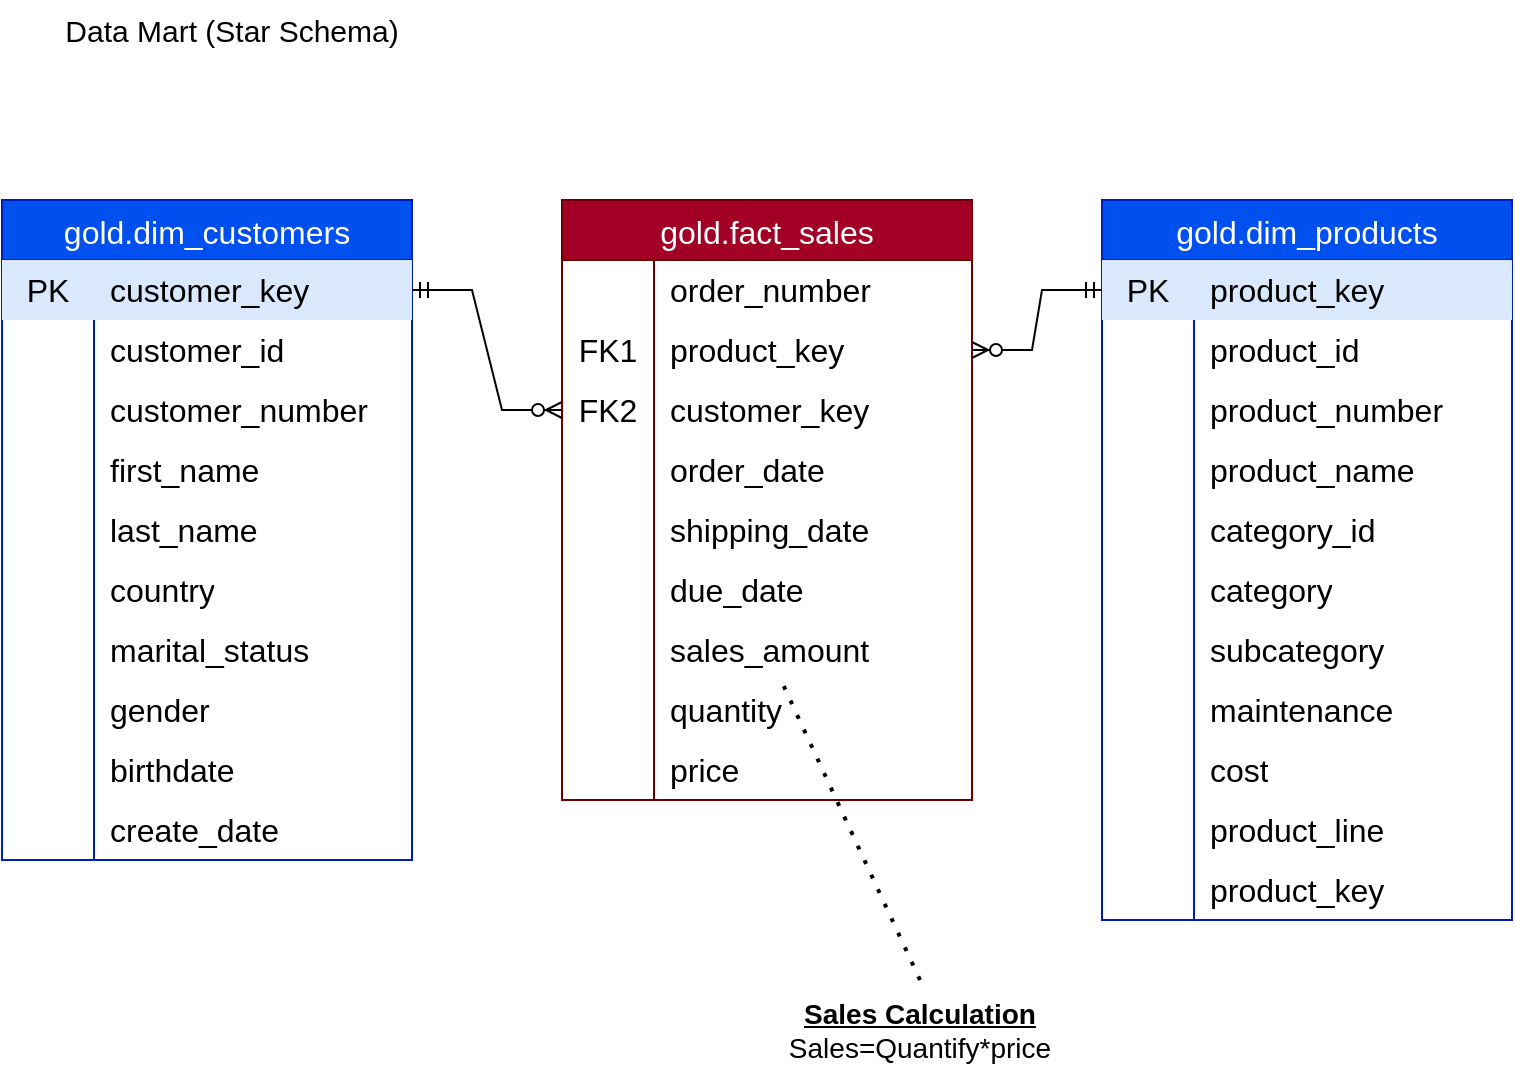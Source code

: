 <mxfile version="28.0.6">
  <diagram name="Page-1" id="1fnuEjwR7R_xr54tIFxe">
    <mxGraphModel dx="786" dy="516" grid="1" gridSize="10" guides="1" tooltips="1" connect="1" arrows="1" fold="1" page="1" pageScale="1" pageWidth="827" pageHeight="1169" math="0" shadow="0">
      <root>
        <mxCell id="0" />
        <mxCell id="1" parent="0" />
        <mxCell id="09HEhYPJj-zwvb5FUmPb-1" value="Data Mart (Star Schema)" style="text;html=1;align=center;verticalAlign=middle;whiteSpace=wrap;rounded=0;fontSize=15;" vertex="1" parent="1">
          <mxGeometry x="30" y="20" width="230" height="30" as="geometry" />
        </mxCell>
        <mxCell id="09HEhYPJj-zwvb5FUmPb-10" value="gold.dim_customers" style="shape=table;startSize=30;container=1;collapsible=0;childLayout=tableLayout;fixedRows=1;rowLines=0;fontStyle=0;strokeColor=#001DBC;fontSize=16;fillColor=#0050ef;fontColor=#ffffff;" vertex="1" parent="1">
          <mxGeometry x="30" y="120" width="205" height="330" as="geometry" />
        </mxCell>
        <mxCell id="09HEhYPJj-zwvb5FUmPb-11" value="" style="shape=tableRow;horizontal=0;startSize=0;swimlaneHead=0;swimlaneBody=0;top=0;left=0;bottom=0;right=0;collapsible=0;dropTarget=0;fillColor=none;points=[[0,0.5],[1,0.5]];portConstraint=eastwest;strokeColor=inherit;fontSize=16;" vertex="1" parent="09HEhYPJj-zwvb5FUmPb-10">
          <mxGeometry y="30" width="205" height="30" as="geometry" />
        </mxCell>
        <mxCell id="09HEhYPJj-zwvb5FUmPb-12" value="PK" style="shape=partialRectangle;html=1;whiteSpace=wrap;connectable=0;fillColor=#dae8fc;top=0;left=0;bottom=0;right=0;overflow=hidden;pointerEvents=1;strokeColor=#6c8ebf;fontSize=16;" vertex="1" parent="09HEhYPJj-zwvb5FUmPb-11">
          <mxGeometry width="46" height="30" as="geometry">
            <mxRectangle width="46" height="30" as="alternateBounds" />
          </mxGeometry>
        </mxCell>
        <mxCell id="09HEhYPJj-zwvb5FUmPb-13" value="customer_key" style="shape=partialRectangle;html=1;whiteSpace=wrap;connectable=0;fillColor=#dae8fc;top=0;left=0;bottom=0;right=0;align=left;spacingLeft=6;overflow=hidden;strokeColor=#6c8ebf;fontSize=16;" vertex="1" parent="09HEhYPJj-zwvb5FUmPb-11">
          <mxGeometry x="46" width="159" height="30" as="geometry">
            <mxRectangle width="159" height="30" as="alternateBounds" />
          </mxGeometry>
        </mxCell>
        <mxCell id="09HEhYPJj-zwvb5FUmPb-14" value="" style="shape=tableRow;horizontal=0;startSize=0;swimlaneHead=0;swimlaneBody=0;top=0;left=0;bottom=0;right=0;collapsible=0;dropTarget=0;fillColor=none;points=[[0,0.5],[1,0.5]];portConstraint=eastwest;strokeColor=inherit;fontSize=16;" vertex="1" parent="09HEhYPJj-zwvb5FUmPb-10">
          <mxGeometry y="60" width="205" height="30" as="geometry" />
        </mxCell>
        <mxCell id="09HEhYPJj-zwvb5FUmPb-15" value="" style="shape=partialRectangle;html=1;whiteSpace=wrap;connectable=0;fillColor=none;top=0;left=0;bottom=0;right=0;overflow=hidden;strokeColor=inherit;fontSize=16;" vertex="1" parent="09HEhYPJj-zwvb5FUmPb-14">
          <mxGeometry width="46" height="30" as="geometry">
            <mxRectangle width="46" height="30" as="alternateBounds" />
          </mxGeometry>
        </mxCell>
        <mxCell id="09HEhYPJj-zwvb5FUmPb-16" value="customer_id" style="shape=partialRectangle;html=1;whiteSpace=wrap;connectable=0;fillColor=none;top=0;left=0;bottom=0;right=0;align=left;spacingLeft=6;overflow=hidden;strokeColor=inherit;fontSize=16;" vertex="1" parent="09HEhYPJj-zwvb5FUmPb-14">
          <mxGeometry x="46" width="159" height="30" as="geometry">
            <mxRectangle width="159" height="30" as="alternateBounds" />
          </mxGeometry>
        </mxCell>
        <mxCell id="09HEhYPJj-zwvb5FUmPb-17" value="" style="shape=tableRow;horizontal=0;startSize=0;swimlaneHead=0;swimlaneBody=0;top=0;left=0;bottom=0;right=0;collapsible=0;dropTarget=0;fillColor=none;points=[[0,0.5],[1,0.5]];portConstraint=eastwest;strokeColor=inherit;fontSize=16;" vertex="1" parent="09HEhYPJj-zwvb5FUmPb-10">
          <mxGeometry y="90" width="205" height="30" as="geometry" />
        </mxCell>
        <mxCell id="09HEhYPJj-zwvb5FUmPb-18" value="" style="shape=partialRectangle;html=1;whiteSpace=wrap;connectable=0;fillColor=none;top=0;left=0;bottom=0;right=0;overflow=hidden;strokeColor=inherit;fontSize=16;" vertex="1" parent="09HEhYPJj-zwvb5FUmPb-17">
          <mxGeometry width="46" height="30" as="geometry">
            <mxRectangle width="46" height="30" as="alternateBounds" />
          </mxGeometry>
        </mxCell>
        <mxCell id="09HEhYPJj-zwvb5FUmPb-19" value="customer_number" style="shape=partialRectangle;html=1;whiteSpace=wrap;connectable=0;fillColor=none;top=0;left=0;bottom=0;right=0;align=left;spacingLeft=6;overflow=hidden;strokeColor=inherit;fontSize=16;" vertex="1" parent="09HEhYPJj-zwvb5FUmPb-17">
          <mxGeometry x="46" width="159" height="30" as="geometry">
            <mxRectangle width="159" height="30" as="alternateBounds" />
          </mxGeometry>
        </mxCell>
        <mxCell id="09HEhYPJj-zwvb5FUmPb-35" style="shape=tableRow;horizontal=0;startSize=0;swimlaneHead=0;swimlaneBody=0;top=0;left=0;bottom=0;right=0;collapsible=0;dropTarget=0;fillColor=none;points=[[0,0.5],[1,0.5]];portConstraint=eastwest;strokeColor=inherit;fontSize=16;" vertex="1" parent="09HEhYPJj-zwvb5FUmPb-10">
          <mxGeometry y="120" width="205" height="30" as="geometry" />
        </mxCell>
        <mxCell id="09HEhYPJj-zwvb5FUmPb-36" style="shape=partialRectangle;html=1;whiteSpace=wrap;connectable=0;fillColor=none;top=0;left=0;bottom=0;right=0;overflow=hidden;strokeColor=inherit;fontSize=16;" vertex="1" parent="09HEhYPJj-zwvb5FUmPb-35">
          <mxGeometry width="46" height="30" as="geometry">
            <mxRectangle width="46" height="30" as="alternateBounds" />
          </mxGeometry>
        </mxCell>
        <mxCell id="09HEhYPJj-zwvb5FUmPb-37" value="first_name" style="shape=partialRectangle;html=1;whiteSpace=wrap;connectable=0;fillColor=none;top=0;left=0;bottom=0;right=0;align=left;spacingLeft=6;overflow=hidden;strokeColor=inherit;fontSize=16;" vertex="1" parent="09HEhYPJj-zwvb5FUmPb-35">
          <mxGeometry x="46" width="159" height="30" as="geometry">
            <mxRectangle width="159" height="30" as="alternateBounds" />
          </mxGeometry>
        </mxCell>
        <mxCell id="09HEhYPJj-zwvb5FUmPb-32" style="shape=tableRow;horizontal=0;startSize=0;swimlaneHead=0;swimlaneBody=0;top=0;left=0;bottom=0;right=0;collapsible=0;dropTarget=0;fillColor=none;points=[[0,0.5],[1,0.5]];portConstraint=eastwest;strokeColor=inherit;fontSize=16;" vertex="1" parent="09HEhYPJj-zwvb5FUmPb-10">
          <mxGeometry y="150" width="205" height="30" as="geometry" />
        </mxCell>
        <mxCell id="09HEhYPJj-zwvb5FUmPb-33" style="shape=partialRectangle;html=1;whiteSpace=wrap;connectable=0;fillColor=none;top=0;left=0;bottom=0;right=0;overflow=hidden;strokeColor=inherit;fontSize=16;" vertex="1" parent="09HEhYPJj-zwvb5FUmPb-32">
          <mxGeometry width="46" height="30" as="geometry">
            <mxRectangle width="46" height="30" as="alternateBounds" />
          </mxGeometry>
        </mxCell>
        <mxCell id="09HEhYPJj-zwvb5FUmPb-34" value="last_name" style="shape=partialRectangle;html=1;whiteSpace=wrap;connectable=0;fillColor=none;top=0;left=0;bottom=0;right=0;align=left;spacingLeft=6;overflow=hidden;strokeColor=inherit;fontSize=16;" vertex="1" parent="09HEhYPJj-zwvb5FUmPb-32">
          <mxGeometry x="46" width="159" height="30" as="geometry">
            <mxRectangle width="159" height="30" as="alternateBounds" />
          </mxGeometry>
        </mxCell>
        <mxCell id="09HEhYPJj-zwvb5FUmPb-29" style="shape=tableRow;horizontal=0;startSize=0;swimlaneHead=0;swimlaneBody=0;top=0;left=0;bottom=0;right=0;collapsible=0;dropTarget=0;fillColor=none;points=[[0,0.5],[1,0.5]];portConstraint=eastwest;strokeColor=inherit;fontSize=16;" vertex="1" parent="09HEhYPJj-zwvb5FUmPb-10">
          <mxGeometry y="180" width="205" height="30" as="geometry" />
        </mxCell>
        <mxCell id="09HEhYPJj-zwvb5FUmPb-30" style="shape=partialRectangle;html=1;whiteSpace=wrap;connectable=0;fillColor=none;top=0;left=0;bottom=0;right=0;overflow=hidden;strokeColor=inherit;fontSize=16;" vertex="1" parent="09HEhYPJj-zwvb5FUmPb-29">
          <mxGeometry width="46" height="30" as="geometry">
            <mxRectangle width="46" height="30" as="alternateBounds" />
          </mxGeometry>
        </mxCell>
        <mxCell id="09HEhYPJj-zwvb5FUmPb-31" value="country" style="shape=partialRectangle;html=1;whiteSpace=wrap;connectable=0;fillColor=none;top=0;left=0;bottom=0;right=0;align=left;spacingLeft=6;overflow=hidden;strokeColor=inherit;fontSize=16;" vertex="1" parent="09HEhYPJj-zwvb5FUmPb-29">
          <mxGeometry x="46" width="159" height="30" as="geometry">
            <mxRectangle width="159" height="30" as="alternateBounds" />
          </mxGeometry>
        </mxCell>
        <mxCell id="09HEhYPJj-zwvb5FUmPb-26" style="shape=tableRow;horizontal=0;startSize=0;swimlaneHead=0;swimlaneBody=0;top=0;left=0;bottom=0;right=0;collapsible=0;dropTarget=0;fillColor=none;points=[[0,0.5],[1,0.5]];portConstraint=eastwest;strokeColor=inherit;fontSize=16;" vertex="1" parent="09HEhYPJj-zwvb5FUmPb-10">
          <mxGeometry y="210" width="205" height="30" as="geometry" />
        </mxCell>
        <mxCell id="09HEhYPJj-zwvb5FUmPb-27" style="shape=partialRectangle;html=1;whiteSpace=wrap;connectable=0;fillColor=none;top=0;left=0;bottom=0;right=0;overflow=hidden;strokeColor=inherit;fontSize=16;" vertex="1" parent="09HEhYPJj-zwvb5FUmPb-26">
          <mxGeometry width="46" height="30" as="geometry">
            <mxRectangle width="46" height="30" as="alternateBounds" />
          </mxGeometry>
        </mxCell>
        <mxCell id="09HEhYPJj-zwvb5FUmPb-28" value="marital_status" style="shape=partialRectangle;html=1;whiteSpace=wrap;connectable=0;fillColor=none;top=0;left=0;bottom=0;right=0;align=left;spacingLeft=6;overflow=hidden;strokeColor=inherit;fontSize=16;" vertex="1" parent="09HEhYPJj-zwvb5FUmPb-26">
          <mxGeometry x="46" width="159" height="30" as="geometry">
            <mxRectangle width="159" height="30" as="alternateBounds" />
          </mxGeometry>
        </mxCell>
        <mxCell id="09HEhYPJj-zwvb5FUmPb-23" style="shape=tableRow;horizontal=0;startSize=0;swimlaneHead=0;swimlaneBody=0;top=0;left=0;bottom=0;right=0;collapsible=0;dropTarget=0;fillColor=none;points=[[0,0.5],[1,0.5]];portConstraint=eastwest;strokeColor=inherit;fontSize=16;" vertex="1" parent="09HEhYPJj-zwvb5FUmPb-10">
          <mxGeometry y="240" width="205" height="30" as="geometry" />
        </mxCell>
        <mxCell id="09HEhYPJj-zwvb5FUmPb-24" style="shape=partialRectangle;html=1;whiteSpace=wrap;connectable=0;fillColor=none;top=0;left=0;bottom=0;right=0;overflow=hidden;strokeColor=inherit;fontSize=16;" vertex="1" parent="09HEhYPJj-zwvb5FUmPb-23">
          <mxGeometry width="46" height="30" as="geometry">
            <mxRectangle width="46" height="30" as="alternateBounds" />
          </mxGeometry>
        </mxCell>
        <mxCell id="09HEhYPJj-zwvb5FUmPb-25" value="gender" style="shape=partialRectangle;html=1;whiteSpace=wrap;connectable=0;fillColor=none;top=0;left=0;bottom=0;right=0;align=left;spacingLeft=6;overflow=hidden;strokeColor=inherit;fontSize=16;" vertex="1" parent="09HEhYPJj-zwvb5FUmPb-23">
          <mxGeometry x="46" width="159" height="30" as="geometry">
            <mxRectangle width="159" height="30" as="alternateBounds" />
          </mxGeometry>
        </mxCell>
        <mxCell id="09HEhYPJj-zwvb5FUmPb-20" style="shape=tableRow;horizontal=0;startSize=0;swimlaneHead=0;swimlaneBody=0;top=0;left=0;bottom=0;right=0;collapsible=0;dropTarget=0;fillColor=none;points=[[0,0.5],[1,0.5]];portConstraint=eastwest;strokeColor=inherit;fontSize=16;" vertex="1" parent="09HEhYPJj-zwvb5FUmPb-10">
          <mxGeometry y="270" width="205" height="30" as="geometry" />
        </mxCell>
        <mxCell id="09HEhYPJj-zwvb5FUmPb-21" style="shape=partialRectangle;html=1;whiteSpace=wrap;connectable=0;fillColor=none;top=0;left=0;bottom=0;right=0;overflow=hidden;strokeColor=inherit;fontSize=16;" vertex="1" parent="09HEhYPJj-zwvb5FUmPb-20">
          <mxGeometry width="46" height="30" as="geometry">
            <mxRectangle width="46" height="30" as="alternateBounds" />
          </mxGeometry>
        </mxCell>
        <mxCell id="09HEhYPJj-zwvb5FUmPb-22" value="birthdate" style="shape=partialRectangle;html=1;whiteSpace=wrap;connectable=0;fillColor=none;top=0;left=0;bottom=0;right=0;align=left;spacingLeft=6;overflow=hidden;strokeColor=inherit;fontSize=16;" vertex="1" parent="09HEhYPJj-zwvb5FUmPb-20">
          <mxGeometry x="46" width="159" height="30" as="geometry">
            <mxRectangle width="159" height="30" as="alternateBounds" />
          </mxGeometry>
        </mxCell>
        <mxCell id="09HEhYPJj-zwvb5FUmPb-38" style="shape=tableRow;horizontal=0;startSize=0;swimlaneHead=0;swimlaneBody=0;top=0;left=0;bottom=0;right=0;collapsible=0;dropTarget=0;fillColor=none;points=[[0,0.5],[1,0.5]];portConstraint=eastwest;strokeColor=inherit;fontSize=16;" vertex="1" parent="09HEhYPJj-zwvb5FUmPb-10">
          <mxGeometry y="300" width="205" height="30" as="geometry" />
        </mxCell>
        <mxCell id="09HEhYPJj-zwvb5FUmPb-39" style="shape=partialRectangle;html=1;whiteSpace=wrap;connectable=0;fillColor=none;top=0;left=0;bottom=0;right=0;overflow=hidden;strokeColor=inherit;fontSize=16;" vertex="1" parent="09HEhYPJj-zwvb5FUmPb-38">
          <mxGeometry width="46" height="30" as="geometry">
            <mxRectangle width="46" height="30" as="alternateBounds" />
          </mxGeometry>
        </mxCell>
        <mxCell id="09HEhYPJj-zwvb5FUmPb-40" value="create_date" style="shape=partialRectangle;html=1;whiteSpace=wrap;connectable=0;fillColor=none;top=0;left=0;bottom=0;right=0;align=left;spacingLeft=6;overflow=hidden;strokeColor=inherit;fontSize=16;" vertex="1" parent="09HEhYPJj-zwvb5FUmPb-38">
          <mxGeometry x="46" width="159" height="30" as="geometry">
            <mxRectangle width="159" height="30" as="alternateBounds" />
          </mxGeometry>
        </mxCell>
        <mxCell id="09HEhYPJj-zwvb5FUmPb-41" value="gold.dim_products" style="shape=table;startSize=30;container=1;collapsible=0;childLayout=tableLayout;fixedRows=1;rowLines=0;fontStyle=0;strokeColor=#001DBC;fontSize=16;fillColor=#0050ef;fontColor=#ffffff;" vertex="1" parent="1">
          <mxGeometry x="580" y="120" width="205" height="360" as="geometry" />
        </mxCell>
        <mxCell id="09HEhYPJj-zwvb5FUmPb-42" value="" style="shape=tableRow;horizontal=0;startSize=0;swimlaneHead=0;swimlaneBody=0;top=0;left=0;bottom=0;right=0;collapsible=0;dropTarget=0;fillColor=none;points=[[0,0.5],[1,0.5]];portConstraint=eastwest;strokeColor=inherit;fontSize=16;" vertex="1" parent="09HEhYPJj-zwvb5FUmPb-41">
          <mxGeometry y="30" width="205" height="30" as="geometry" />
        </mxCell>
        <mxCell id="09HEhYPJj-zwvb5FUmPb-43" value="PK" style="shape=partialRectangle;html=1;whiteSpace=wrap;connectable=0;fillColor=#dae8fc;top=0;left=0;bottom=0;right=0;overflow=hidden;pointerEvents=1;strokeColor=#6c8ebf;fontSize=16;" vertex="1" parent="09HEhYPJj-zwvb5FUmPb-42">
          <mxGeometry width="46" height="30" as="geometry">
            <mxRectangle width="46" height="30" as="alternateBounds" />
          </mxGeometry>
        </mxCell>
        <mxCell id="09HEhYPJj-zwvb5FUmPb-44" value="product_key" style="shape=partialRectangle;html=1;whiteSpace=wrap;connectable=0;fillColor=#dae8fc;top=0;left=0;bottom=0;right=0;align=left;spacingLeft=6;overflow=hidden;strokeColor=#6c8ebf;fontSize=16;" vertex="1" parent="09HEhYPJj-zwvb5FUmPb-42">
          <mxGeometry x="46" width="159" height="30" as="geometry">
            <mxRectangle width="159" height="30" as="alternateBounds" />
          </mxGeometry>
        </mxCell>
        <mxCell id="09HEhYPJj-zwvb5FUmPb-45" value="" style="shape=tableRow;horizontal=0;startSize=0;swimlaneHead=0;swimlaneBody=0;top=0;left=0;bottom=0;right=0;collapsible=0;dropTarget=0;fillColor=none;points=[[0,0.5],[1,0.5]];portConstraint=eastwest;strokeColor=inherit;fontSize=16;" vertex="1" parent="09HEhYPJj-zwvb5FUmPb-41">
          <mxGeometry y="60" width="205" height="30" as="geometry" />
        </mxCell>
        <mxCell id="09HEhYPJj-zwvb5FUmPb-46" value="" style="shape=partialRectangle;html=1;whiteSpace=wrap;connectable=0;fillColor=none;top=0;left=0;bottom=0;right=0;overflow=hidden;strokeColor=inherit;fontSize=16;" vertex="1" parent="09HEhYPJj-zwvb5FUmPb-45">
          <mxGeometry width="46" height="30" as="geometry">
            <mxRectangle width="46" height="30" as="alternateBounds" />
          </mxGeometry>
        </mxCell>
        <mxCell id="09HEhYPJj-zwvb5FUmPb-47" value="product_id" style="shape=partialRectangle;html=1;whiteSpace=wrap;connectable=0;fillColor=none;top=0;left=0;bottom=0;right=0;align=left;spacingLeft=6;overflow=hidden;strokeColor=inherit;fontSize=16;" vertex="1" parent="09HEhYPJj-zwvb5FUmPb-45">
          <mxGeometry x="46" width="159" height="30" as="geometry">
            <mxRectangle width="159" height="30" as="alternateBounds" />
          </mxGeometry>
        </mxCell>
        <mxCell id="09HEhYPJj-zwvb5FUmPb-48" value="" style="shape=tableRow;horizontal=0;startSize=0;swimlaneHead=0;swimlaneBody=0;top=0;left=0;bottom=0;right=0;collapsible=0;dropTarget=0;fillColor=none;points=[[0,0.5],[1,0.5]];portConstraint=eastwest;strokeColor=inherit;fontSize=16;" vertex="1" parent="09HEhYPJj-zwvb5FUmPb-41">
          <mxGeometry y="90" width="205" height="30" as="geometry" />
        </mxCell>
        <mxCell id="09HEhYPJj-zwvb5FUmPb-49" value="" style="shape=partialRectangle;html=1;whiteSpace=wrap;connectable=0;fillColor=none;top=0;left=0;bottom=0;right=0;overflow=hidden;strokeColor=inherit;fontSize=16;" vertex="1" parent="09HEhYPJj-zwvb5FUmPb-48">
          <mxGeometry width="46" height="30" as="geometry">
            <mxRectangle width="46" height="30" as="alternateBounds" />
          </mxGeometry>
        </mxCell>
        <mxCell id="09HEhYPJj-zwvb5FUmPb-50" value="product_number" style="shape=partialRectangle;html=1;whiteSpace=wrap;connectable=0;fillColor=none;top=0;left=0;bottom=0;right=0;align=left;spacingLeft=6;overflow=hidden;strokeColor=inherit;fontSize=16;" vertex="1" parent="09HEhYPJj-zwvb5FUmPb-48">
          <mxGeometry x="46" width="159" height="30" as="geometry">
            <mxRectangle width="159" height="30" as="alternateBounds" />
          </mxGeometry>
        </mxCell>
        <mxCell id="09HEhYPJj-zwvb5FUmPb-51" style="shape=tableRow;horizontal=0;startSize=0;swimlaneHead=0;swimlaneBody=0;top=0;left=0;bottom=0;right=0;collapsible=0;dropTarget=0;fillColor=none;points=[[0,0.5],[1,0.5]];portConstraint=eastwest;strokeColor=inherit;fontSize=16;" vertex="1" parent="09HEhYPJj-zwvb5FUmPb-41">
          <mxGeometry y="120" width="205" height="30" as="geometry" />
        </mxCell>
        <mxCell id="09HEhYPJj-zwvb5FUmPb-52" style="shape=partialRectangle;html=1;whiteSpace=wrap;connectable=0;fillColor=none;top=0;left=0;bottom=0;right=0;overflow=hidden;strokeColor=inherit;fontSize=16;" vertex="1" parent="09HEhYPJj-zwvb5FUmPb-51">
          <mxGeometry width="46" height="30" as="geometry">
            <mxRectangle width="46" height="30" as="alternateBounds" />
          </mxGeometry>
        </mxCell>
        <mxCell id="09HEhYPJj-zwvb5FUmPb-53" value="product_name" style="shape=partialRectangle;html=1;whiteSpace=wrap;connectable=0;fillColor=none;top=0;left=0;bottom=0;right=0;align=left;spacingLeft=6;overflow=hidden;strokeColor=inherit;fontSize=16;" vertex="1" parent="09HEhYPJj-zwvb5FUmPb-51">
          <mxGeometry x="46" width="159" height="30" as="geometry">
            <mxRectangle width="159" height="30" as="alternateBounds" />
          </mxGeometry>
        </mxCell>
        <mxCell id="09HEhYPJj-zwvb5FUmPb-54" style="shape=tableRow;horizontal=0;startSize=0;swimlaneHead=0;swimlaneBody=0;top=0;left=0;bottom=0;right=0;collapsible=0;dropTarget=0;fillColor=none;points=[[0,0.5],[1,0.5]];portConstraint=eastwest;strokeColor=inherit;fontSize=16;" vertex="1" parent="09HEhYPJj-zwvb5FUmPb-41">
          <mxGeometry y="150" width="205" height="30" as="geometry" />
        </mxCell>
        <mxCell id="09HEhYPJj-zwvb5FUmPb-55" style="shape=partialRectangle;html=1;whiteSpace=wrap;connectable=0;fillColor=none;top=0;left=0;bottom=0;right=0;overflow=hidden;strokeColor=inherit;fontSize=16;" vertex="1" parent="09HEhYPJj-zwvb5FUmPb-54">
          <mxGeometry width="46" height="30" as="geometry">
            <mxRectangle width="46" height="30" as="alternateBounds" />
          </mxGeometry>
        </mxCell>
        <mxCell id="09HEhYPJj-zwvb5FUmPb-56" value="category_id" style="shape=partialRectangle;html=1;whiteSpace=wrap;connectable=0;fillColor=none;top=0;left=0;bottom=0;right=0;align=left;spacingLeft=6;overflow=hidden;strokeColor=inherit;fontSize=16;" vertex="1" parent="09HEhYPJj-zwvb5FUmPb-54">
          <mxGeometry x="46" width="159" height="30" as="geometry">
            <mxRectangle width="159" height="30" as="alternateBounds" />
          </mxGeometry>
        </mxCell>
        <mxCell id="09HEhYPJj-zwvb5FUmPb-57" style="shape=tableRow;horizontal=0;startSize=0;swimlaneHead=0;swimlaneBody=0;top=0;left=0;bottom=0;right=0;collapsible=0;dropTarget=0;fillColor=none;points=[[0,0.5],[1,0.5]];portConstraint=eastwest;strokeColor=inherit;fontSize=16;" vertex="1" parent="09HEhYPJj-zwvb5FUmPb-41">
          <mxGeometry y="180" width="205" height="30" as="geometry" />
        </mxCell>
        <mxCell id="09HEhYPJj-zwvb5FUmPb-58" style="shape=partialRectangle;html=1;whiteSpace=wrap;connectable=0;fillColor=none;top=0;left=0;bottom=0;right=0;overflow=hidden;strokeColor=inherit;fontSize=16;" vertex="1" parent="09HEhYPJj-zwvb5FUmPb-57">
          <mxGeometry width="46" height="30" as="geometry">
            <mxRectangle width="46" height="30" as="alternateBounds" />
          </mxGeometry>
        </mxCell>
        <mxCell id="09HEhYPJj-zwvb5FUmPb-59" value="category" style="shape=partialRectangle;html=1;whiteSpace=wrap;connectable=0;fillColor=none;top=0;left=0;bottom=0;right=0;align=left;spacingLeft=6;overflow=hidden;strokeColor=inherit;fontSize=16;" vertex="1" parent="09HEhYPJj-zwvb5FUmPb-57">
          <mxGeometry x="46" width="159" height="30" as="geometry">
            <mxRectangle width="159" height="30" as="alternateBounds" />
          </mxGeometry>
        </mxCell>
        <mxCell id="09HEhYPJj-zwvb5FUmPb-60" style="shape=tableRow;horizontal=0;startSize=0;swimlaneHead=0;swimlaneBody=0;top=0;left=0;bottom=0;right=0;collapsible=0;dropTarget=0;fillColor=none;points=[[0,0.5],[1,0.5]];portConstraint=eastwest;strokeColor=inherit;fontSize=16;" vertex="1" parent="09HEhYPJj-zwvb5FUmPb-41">
          <mxGeometry y="210" width="205" height="30" as="geometry" />
        </mxCell>
        <mxCell id="09HEhYPJj-zwvb5FUmPb-61" style="shape=partialRectangle;html=1;whiteSpace=wrap;connectable=0;fillColor=none;top=0;left=0;bottom=0;right=0;overflow=hidden;strokeColor=inherit;fontSize=16;" vertex="1" parent="09HEhYPJj-zwvb5FUmPb-60">
          <mxGeometry width="46" height="30" as="geometry">
            <mxRectangle width="46" height="30" as="alternateBounds" />
          </mxGeometry>
        </mxCell>
        <mxCell id="09HEhYPJj-zwvb5FUmPb-62" value="subcategory" style="shape=partialRectangle;html=1;whiteSpace=wrap;connectable=0;fillColor=none;top=0;left=0;bottom=0;right=0;align=left;spacingLeft=6;overflow=hidden;strokeColor=inherit;fontSize=16;" vertex="1" parent="09HEhYPJj-zwvb5FUmPb-60">
          <mxGeometry x="46" width="159" height="30" as="geometry">
            <mxRectangle width="159" height="30" as="alternateBounds" />
          </mxGeometry>
        </mxCell>
        <mxCell id="09HEhYPJj-zwvb5FUmPb-63" style="shape=tableRow;horizontal=0;startSize=0;swimlaneHead=0;swimlaneBody=0;top=0;left=0;bottom=0;right=0;collapsible=0;dropTarget=0;fillColor=none;points=[[0,0.5],[1,0.5]];portConstraint=eastwest;strokeColor=inherit;fontSize=16;" vertex="1" parent="09HEhYPJj-zwvb5FUmPb-41">
          <mxGeometry y="240" width="205" height="30" as="geometry" />
        </mxCell>
        <mxCell id="09HEhYPJj-zwvb5FUmPb-64" style="shape=partialRectangle;html=1;whiteSpace=wrap;connectable=0;fillColor=none;top=0;left=0;bottom=0;right=0;overflow=hidden;strokeColor=inherit;fontSize=16;" vertex="1" parent="09HEhYPJj-zwvb5FUmPb-63">
          <mxGeometry width="46" height="30" as="geometry">
            <mxRectangle width="46" height="30" as="alternateBounds" />
          </mxGeometry>
        </mxCell>
        <mxCell id="09HEhYPJj-zwvb5FUmPb-65" value="maintenance" style="shape=partialRectangle;html=1;whiteSpace=wrap;connectable=0;fillColor=none;top=0;left=0;bottom=0;right=0;align=left;spacingLeft=6;overflow=hidden;strokeColor=inherit;fontSize=16;" vertex="1" parent="09HEhYPJj-zwvb5FUmPb-63">
          <mxGeometry x="46" width="159" height="30" as="geometry">
            <mxRectangle width="159" height="30" as="alternateBounds" />
          </mxGeometry>
        </mxCell>
        <mxCell id="09HEhYPJj-zwvb5FUmPb-66" style="shape=tableRow;horizontal=0;startSize=0;swimlaneHead=0;swimlaneBody=0;top=0;left=0;bottom=0;right=0;collapsible=0;dropTarget=0;fillColor=none;points=[[0,0.5],[1,0.5]];portConstraint=eastwest;strokeColor=inherit;fontSize=16;" vertex="1" parent="09HEhYPJj-zwvb5FUmPb-41">
          <mxGeometry y="270" width="205" height="30" as="geometry" />
        </mxCell>
        <mxCell id="09HEhYPJj-zwvb5FUmPb-67" style="shape=partialRectangle;html=1;whiteSpace=wrap;connectable=0;fillColor=none;top=0;left=0;bottom=0;right=0;overflow=hidden;strokeColor=inherit;fontSize=16;" vertex="1" parent="09HEhYPJj-zwvb5FUmPb-66">
          <mxGeometry width="46" height="30" as="geometry">
            <mxRectangle width="46" height="30" as="alternateBounds" />
          </mxGeometry>
        </mxCell>
        <mxCell id="09HEhYPJj-zwvb5FUmPb-68" value="cost" style="shape=partialRectangle;html=1;whiteSpace=wrap;connectable=0;fillColor=none;top=0;left=0;bottom=0;right=0;align=left;spacingLeft=6;overflow=hidden;strokeColor=inherit;fontSize=16;" vertex="1" parent="09HEhYPJj-zwvb5FUmPb-66">
          <mxGeometry x="46" width="159" height="30" as="geometry">
            <mxRectangle width="159" height="30" as="alternateBounds" />
          </mxGeometry>
        </mxCell>
        <mxCell id="09HEhYPJj-zwvb5FUmPb-69" style="shape=tableRow;horizontal=0;startSize=0;swimlaneHead=0;swimlaneBody=0;top=0;left=0;bottom=0;right=0;collapsible=0;dropTarget=0;fillColor=none;points=[[0,0.5],[1,0.5]];portConstraint=eastwest;strokeColor=inherit;fontSize=16;" vertex="1" parent="09HEhYPJj-zwvb5FUmPb-41">
          <mxGeometry y="300" width="205" height="30" as="geometry" />
        </mxCell>
        <mxCell id="09HEhYPJj-zwvb5FUmPb-70" style="shape=partialRectangle;html=1;whiteSpace=wrap;connectable=0;fillColor=none;top=0;left=0;bottom=0;right=0;overflow=hidden;strokeColor=inherit;fontSize=16;" vertex="1" parent="09HEhYPJj-zwvb5FUmPb-69">
          <mxGeometry width="46" height="30" as="geometry">
            <mxRectangle width="46" height="30" as="alternateBounds" />
          </mxGeometry>
        </mxCell>
        <mxCell id="09HEhYPJj-zwvb5FUmPb-71" value="product_line" style="shape=partialRectangle;html=1;whiteSpace=wrap;connectable=0;fillColor=none;top=0;left=0;bottom=0;right=0;align=left;spacingLeft=6;overflow=hidden;strokeColor=inherit;fontSize=16;" vertex="1" parent="09HEhYPJj-zwvb5FUmPb-69">
          <mxGeometry x="46" width="159" height="30" as="geometry">
            <mxRectangle width="159" height="30" as="alternateBounds" />
          </mxGeometry>
        </mxCell>
        <mxCell id="09HEhYPJj-zwvb5FUmPb-72" style="shape=tableRow;horizontal=0;startSize=0;swimlaneHead=0;swimlaneBody=0;top=0;left=0;bottom=0;right=0;collapsible=0;dropTarget=0;fillColor=none;points=[[0,0.5],[1,0.5]];portConstraint=eastwest;strokeColor=inherit;fontSize=16;" vertex="1" parent="09HEhYPJj-zwvb5FUmPb-41">
          <mxGeometry y="330" width="205" height="30" as="geometry" />
        </mxCell>
        <mxCell id="09HEhYPJj-zwvb5FUmPb-73" style="shape=partialRectangle;html=1;whiteSpace=wrap;connectable=0;fillColor=none;top=0;left=0;bottom=0;right=0;overflow=hidden;strokeColor=inherit;fontSize=16;" vertex="1" parent="09HEhYPJj-zwvb5FUmPb-72">
          <mxGeometry width="46" height="30" as="geometry">
            <mxRectangle width="46" height="30" as="alternateBounds" />
          </mxGeometry>
        </mxCell>
        <mxCell id="09HEhYPJj-zwvb5FUmPb-74" value="product_key" style="shape=partialRectangle;html=1;whiteSpace=wrap;connectable=0;fillColor=none;top=0;left=0;bottom=0;right=0;align=left;spacingLeft=6;overflow=hidden;strokeColor=inherit;fontSize=16;" vertex="1" parent="09HEhYPJj-zwvb5FUmPb-72">
          <mxGeometry x="46" width="159" height="30" as="geometry">
            <mxRectangle width="159" height="30" as="alternateBounds" />
          </mxGeometry>
        </mxCell>
        <mxCell id="09HEhYPJj-zwvb5FUmPb-75" value="gold.fact_sales" style="shape=table;startSize=30;container=1;collapsible=0;childLayout=tableLayout;fixedRows=1;rowLines=0;fontStyle=0;strokeColor=#6F0000;fontSize=16;fillColor=#a20025;fontColor=#ffffff;" vertex="1" parent="1">
          <mxGeometry x="310" y="120" width="205" height="300" as="geometry" />
        </mxCell>
        <mxCell id="09HEhYPJj-zwvb5FUmPb-76" value="" style="shape=tableRow;horizontal=0;startSize=0;swimlaneHead=0;swimlaneBody=0;top=0;left=0;bottom=0;right=0;collapsible=0;dropTarget=0;fillColor=none;points=[[0,0.5],[1,0.5]];portConstraint=eastwest;strokeColor=inherit;fontSize=16;" vertex="1" parent="09HEhYPJj-zwvb5FUmPb-75">
          <mxGeometry y="30" width="205" height="30" as="geometry" />
        </mxCell>
        <mxCell id="09HEhYPJj-zwvb5FUmPb-77" value="" style="shape=partialRectangle;html=1;whiteSpace=wrap;connectable=0;top=0;left=0;bottom=0;right=0;overflow=hidden;pointerEvents=1;fontSize=16;fillColor=none;" vertex="1" parent="09HEhYPJj-zwvb5FUmPb-76">
          <mxGeometry width="46" height="30" as="geometry">
            <mxRectangle width="46" height="30" as="alternateBounds" />
          </mxGeometry>
        </mxCell>
        <mxCell id="09HEhYPJj-zwvb5FUmPb-78" value="order_number" style="shape=partialRectangle;html=1;whiteSpace=wrap;connectable=0;fillColor=none;top=0;left=0;bottom=0;right=0;align=left;spacingLeft=6;overflow=hidden;fontSize=16;" vertex="1" parent="09HEhYPJj-zwvb5FUmPb-76">
          <mxGeometry x="46" width="159" height="30" as="geometry">
            <mxRectangle width="159" height="30" as="alternateBounds" />
          </mxGeometry>
        </mxCell>
        <mxCell id="09HEhYPJj-zwvb5FUmPb-79" value="" style="shape=tableRow;horizontal=0;startSize=0;swimlaneHead=0;swimlaneBody=0;top=0;left=0;bottom=0;right=0;collapsible=0;dropTarget=0;fillColor=none;points=[[0,0.5],[1,0.5]];portConstraint=eastwest;strokeColor=inherit;fontSize=16;" vertex="1" parent="09HEhYPJj-zwvb5FUmPb-75">
          <mxGeometry y="60" width="205" height="30" as="geometry" />
        </mxCell>
        <mxCell id="09HEhYPJj-zwvb5FUmPb-80" value="FK1" style="shape=partialRectangle;html=1;whiteSpace=wrap;connectable=0;fillColor=none;top=0;left=0;bottom=0;right=0;overflow=hidden;strokeColor=inherit;fontSize=16;" vertex="1" parent="09HEhYPJj-zwvb5FUmPb-79">
          <mxGeometry width="46" height="30" as="geometry">
            <mxRectangle width="46" height="30" as="alternateBounds" />
          </mxGeometry>
        </mxCell>
        <mxCell id="09HEhYPJj-zwvb5FUmPb-81" value="product_key" style="shape=partialRectangle;html=1;whiteSpace=wrap;connectable=0;fillColor=none;top=0;left=0;bottom=0;right=0;align=left;spacingLeft=6;overflow=hidden;strokeColor=inherit;fontSize=16;" vertex="1" parent="09HEhYPJj-zwvb5FUmPb-79">
          <mxGeometry x="46" width="159" height="30" as="geometry">
            <mxRectangle width="159" height="30" as="alternateBounds" />
          </mxGeometry>
        </mxCell>
        <mxCell id="09HEhYPJj-zwvb5FUmPb-82" value="" style="shape=tableRow;horizontal=0;startSize=0;swimlaneHead=0;swimlaneBody=0;top=0;left=0;bottom=0;right=0;collapsible=0;dropTarget=0;fillColor=none;points=[[0,0.5],[1,0.5]];portConstraint=eastwest;strokeColor=inherit;fontSize=16;" vertex="1" parent="09HEhYPJj-zwvb5FUmPb-75">
          <mxGeometry y="90" width="205" height="30" as="geometry" />
        </mxCell>
        <mxCell id="09HEhYPJj-zwvb5FUmPb-83" value="FK2" style="shape=partialRectangle;html=1;whiteSpace=wrap;connectable=0;fillColor=none;top=0;left=0;bottom=0;right=0;overflow=hidden;strokeColor=inherit;fontSize=16;" vertex="1" parent="09HEhYPJj-zwvb5FUmPb-82">
          <mxGeometry width="46" height="30" as="geometry">
            <mxRectangle width="46" height="30" as="alternateBounds" />
          </mxGeometry>
        </mxCell>
        <mxCell id="09HEhYPJj-zwvb5FUmPb-84" value="customer_key" style="shape=partialRectangle;html=1;whiteSpace=wrap;connectable=0;fillColor=none;top=0;left=0;bottom=0;right=0;align=left;spacingLeft=6;overflow=hidden;strokeColor=inherit;fontSize=16;" vertex="1" parent="09HEhYPJj-zwvb5FUmPb-82">
          <mxGeometry x="46" width="159" height="30" as="geometry">
            <mxRectangle width="159" height="30" as="alternateBounds" />
          </mxGeometry>
        </mxCell>
        <mxCell id="09HEhYPJj-zwvb5FUmPb-85" style="shape=tableRow;horizontal=0;startSize=0;swimlaneHead=0;swimlaneBody=0;top=0;left=0;bottom=0;right=0;collapsible=0;dropTarget=0;fillColor=none;points=[[0,0.5],[1,0.5]];portConstraint=eastwest;strokeColor=inherit;fontSize=16;" vertex="1" parent="09HEhYPJj-zwvb5FUmPb-75">
          <mxGeometry y="120" width="205" height="30" as="geometry" />
        </mxCell>
        <mxCell id="09HEhYPJj-zwvb5FUmPb-86" style="shape=partialRectangle;html=1;whiteSpace=wrap;connectable=0;fillColor=none;top=0;left=0;bottom=0;right=0;overflow=hidden;strokeColor=inherit;fontSize=16;" vertex="1" parent="09HEhYPJj-zwvb5FUmPb-85">
          <mxGeometry width="46" height="30" as="geometry">
            <mxRectangle width="46" height="30" as="alternateBounds" />
          </mxGeometry>
        </mxCell>
        <mxCell id="09HEhYPJj-zwvb5FUmPb-87" value="order_date" style="shape=partialRectangle;html=1;whiteSpace=wrap;connectable=0;fillColor=none;top=0;left=0;bottom=0;right=0;align=left;spacingLeft=6;overflow=hidden;strokeColor=inherit;fontSize=16;" vertex="1" parent="09HEhYPJj-zwvb5FUmPb-85">
          <mxGeometry x="46" width="159" height="30" as="geometry">
            <mxRectangle width="159" height="30" as="alternateBounds" />
          </mxGeometry>
        </mxCell>
        <mxCell id="09HEhYPJj-zwvb5FUmPb-88" style="shape=tableRow;horizontal=0;startSize=0;swimlaneHead=0;swimlaneBody=0;top=0;left=0;bottom=0;right=0;collapsible=0;dropTarget=0;fillColor=none;points=[[0,0.5],[1,0.5]];portConstraint=eastwest;strokeColor=inherit;fontSize=16;" vertex="1" parent="09HEhYPJj-zwvb5FUmPb-75">
          <mxGeometry y="150" width="205" height="30" as="geometry" />
        </mxCell>
        <mxCell id="09HEhYPJj-zwvb5FUmPb-89" style="shape=partialRectangle;html=1;whiteSpace=wrap;connectable=0;fillColor=none;top=0;left=0;bottom=0;right=0;overflow=hidden;strokeColor=inherit;fontSize=16;" vertex="1" parent="09HEhYPJj-zwvb5FUmPb-88">
          <mxGeometry width="46" height="30" as="geometry">
            <mxRectangle width="46" height="30" as="alternateBounds" />
          </mxGeometry>
        </mxCell>
        <mxCell id="09HEhYPJj-zwvb5FUmPb-90" value="shipping_date" style="shape=partialRectangle;html=1;whiteSpace=wrap;connectable=0;fillColor=none;top=0;left=0;bottom=0;right=0;align=left;spacingLeft=6;overflow=hidden;strokeColor=inherit;fontSize=16;" vertex="1" parent="09HEhYPJj-zwvb5FUmPb-88">
          <mxGeometry x="46" width="159" height="30" as="geometry">
            <mxRectangle width="159" height="30" as="alternateBounds" />
          </mxGeometry>
        </mxCell>
        <mxCell id="09HEhYPJj-zwvb5FUmPb-91" style="shape=tableRow;horizontal=0;startSize=0;swimlaneHead=0;swimlaneBody=0;top=0;left=0;bottom=0;right=0;collapsible=0;dropTarget=0;fillColor=none;points=[[0,0.5],[1,0.5]];portConstraint=eastwest;strokeColor=inherit;fontSize=16;" vertex="1" parent="09HEhYPJj-zwvb5FUmPb-75">
          <mxGeometry y="180" width="205" height="30" as="geometry" />
        </mxCell>
        <mxCell id="09HEhYPJj-zwvb5FUmPb-92" style="shape=partialRectangle;html=1;whiteSpace=wrap;connectable=0;fillColor=none;top=0;left=0;bottom=0;right=0;overflow=hidden;strokeColor=inherit;fontSize=16;" vertex="1" parent="09HEhYPJj-zwvb5FUmPb-91">
          <mxGeometry width="46" height="30" as="geometry">
            <mxRectangle width="46" height="30" as="alternateBounds" />
          </mxGeometry>
        </mxCell>
        <mxCell id="09HEhYPJj-zwvb5FUmPb-93" value="due_date" style="shape=partialRectangle;html=1;whiteSpace=wrap;connectable=0;fillColor=none;top=0;left=0;bottom=0;right=0;align=left;spacingLeft=6;overflow=hidden;strokeColor=inherit;fontSize=16;" vertex="1" parent="09HEhYPJj-zwvb5FUmPb-91">
          <mxGeometry x="46" width="159" height="30" as="geometry">
            <mxRectangle width="159" height="30" as="alternateBounds" />
          </mxGeometry>
        </mxCell>
        <mxCell id="09HEhYPJj-zwvb5FUmPb-94" style="shape=tableRow;horizontal=0;startSize=0;swimlaneHead=0;swimlaneBody=0;top=0;left=0;bottom=0;right=0;collapsible=0;dropTarget=0;fillColor=none;points=[[0,0.5],[1,0.5]];portConstraint=eastwest;strokeColor=inherit;fontSize=16;" vertex="1" parent="09HEhYPJj-zwvb5FUmPb-75">
          <mxGeometry y="210" width="205" height="30" as="geometry" />
        </mxCell>
        <mxCell id="09HEhYPJj-zwvb5FUmPb-95" style="shape=partialRectangle;html=1;whiteSpace=wrap;connectable=0;fillColor=none;top=0;left=0;bottom=0;right=0;overflow=hidden;strokeColor=inherit;fontSize=16;" vertex="1" parent="09HEhYPJj-zwvb5FUmPb-94">
          <mxGeometry width="46" height="30" as="geometry">
            <mxRectangle width="46" height="30" as="alternateBounds" />
          </mxGeometry>
        </mxCell>
        <mxCell id="09HEhYPJj-zwvb5FUmPb-96" value="sales_amount" style="shape=partialRectangle;html=1;whiteSpace=wrap;connectable=0;fillColor=none;top=0;left=0;bottom=0;right=0;align=left;spacingLeft=6;overflow=hidden;strokeColor=inherit;fontSize=16;" vertex="1" parent="09HEhYPJj-zwvb5FUmPb-94">
          <mxGeometry x="46" width="159" height="30" as="geometry">
            <mxRectangle width="159" height="30" as="alternateBounds" />
          </mxGeometry>
        </mxCell>
        <mxCell id="09HEhYPJj-zwvb5FUmPb-97" style="shape=tableRow;horizontal=0;startSize=0;swimlaneHead=0;swimlaneBody=0;top=0;left=0;bottom=0;right=0;collapsible=0;dropTarget=0;fillColor=none;points=[[0,0.5],[1,0.5]];portConstraint=eastwest;strokeColor=inherit;fontSize=16;" vertex="1" parent="09HEhYPJj-zwvb5FUmPb-75">
          <mxGeometry y="240" width="205" height="30" as="geometry" />
        </mxCell>
        <mxCell id="09HEhYPJj-zwvb5FUmPb-98" style="shape=partialRectangle;html=1;whiteSpace=wrap;connectable=0;fillColor=none;top=0;left=0;bottom=0;right=0;overflow=hidden;strokeColor=inherit;fontSize=16;" vertex="1" parent="09HEhYPJj-zwvb5FUmPb-97">
          <mxGeometry width="46" height="30" as="geometry">
            <mxRectangle width="46" height="30" as="alternateBounds" />
          </mxGeometry>
        </mxCell>
        <mxCell id="09HEhYPJj-zwvb5FUmPb-99" value="quantity" style="shape=partialRectangle;html=1;whiteSpace=wrap;connectable=0;fillColor=none;top=0;left=0;bottom=0;right=0;align=left;spacingLeft=6;overflow=hidden;strokeColor=inherit;fontSize=16;" vertex="1" parent="09HEhYPJj-zwvb5FUmPb-97">
          <mxGeometry x="46" width="159" height="30" as="geometry">
            <mxRectangle width="159" height="30" as="alternateBounds" />
          </mxGeometry>
        </mxCell>
        <mxCell id="09HEhYPJj-zwvb5FUmPb-100" style="shape=tableRow;horizontal=0;startSize=0;swimlaneHead=0;swimlaneBody=0;top=0;left=0;bottom=0;right=0;collapsible=0;dropTarget=0;fillColor=none;points=[[0,0.5],[1,0.5]];portConstraint=eastwest;strokeColor=inherit;fontSize=16;" vertex="1" parent="09HEhYPJj-zwvb5FUmPb-75">
          <mxGeometry y="270" width="205" height="30" as="geometry" />
        </mxCell>
        <mxCell id="09HEhYPJj-zwvb5FUmPb-101" style="shape=partialRectangle;html=1;whiteSpace=wrap;connectable=0;fillColor=none;top=0;left=0;bottom=0;right=0;overflow=hidden;strokeColor=inherit;fontSize=16;" vertex="1" parent="09HEhYPJj-zwvb5FUmPb-100">
          <mxGeometry width="46" height="30" as="geometry">
            <mxRectangle width="46" height="30" as="alternateBounds" />
          </mxGeometry>
        </mxCell>
        <mxCell id="09HEhYPJj-zwvb5FUmPb-102" value="price" style="shape=partialRectangle;html=1;whiteSpace=wrap;connectable=0;fillColor=none;top=0;left=0;bottom=0;right=0;align=left;spacingLeft=6;overflow=hidden;strokeColor=inherit;fontSize=16;" vertex="1" parent="09HEhYPJj-zwvb5FUmPb-100">
          <mxGeometry x="46" width="159" height="30" as="geometry">
            <mxRectangle width="159" height="30" as="alternateBounds" />
          </mxGeometry>
        </mxCell>
        <mxCell id="09HEhYPJj-zwvb5FUmPb-106" value="" style="edgeStyle=entityRelationEdgeStyle;fontSize=12;html=1;endArrow=ERzeroToMany;startArrow=ERmandOne;rounded=0;entryX=0;entryY=0.5;entryDx=0;entryDy=0;exitX=1;exitY=0.5;exitDx=0;exitDy=0;" edge="1" parent="1" source="09HEhYPJj-zwvb5FUmPb-11" target="09HEhYPJj-zwvb5FUmPb-82">
          <mxGeometry width="100" height="100" relative="1" as="geometry">
            <mxPoint x="235" y="170" as="sourcePoint" />
            <mxPoint x="335" y="70" as="targetPoint" />
          </mxGeometry>
        </mxCell>
        <mxCell id="09HEhYPJj-zwvb5FUmPb-107" value="" style="edgeStyle=entityRelationEdgeStyle;fontSize=12;html=1;endArrow=ERzeroToMany;startArrow=ERmandOne;rounded=0;exitX=0;exitY=0.5;exitDx=0;exitDy=0;entryX=1;entryY=0.5;entryDx=0;entryDy=0;" edge="1" parent="1" source="09HEhYPJj-zwvb5FUmPb-42" target="09HEhYPJj-zwvb5FUmPb-79">
          <mxGeometry width="100" height="100" relative="1" as="geometry">
            <mxPoint x="410" y="400" as="sourcePoint" />
            <mxPoint x="510" y="300" as="targetPoint" />
          </mxGeometry>
        </mxCell>
        <mxCell id="09HEhYPJj-zwvb5FUmPb-109" value="&lt;font style=&quot;font-size: 14px;&quot;&gt;&lt;u&gt;&lt;b&gt;Sales Calculation&lt;/b&gt;&lt;/u&gt;&lt;/font&gt;&lt;div&gt;&lt;font style=&quot;font-size: 14px;&quot;&gt;Sales=Quantify*price&lt;/font&gt;&lt;/div&gt;" style="text;html=1;align=center;verticalAlign=middle;whiteSpace=wrap;rounded=0;" vertex="1" parent="1">
          <mxGeometry x="414" y="510" width="150" height="50" as="geometry" />
        </mxCell>
        <mxCell id="09HEhYPJj-zwvb5FUmPb-110" value="" style="endArrow=none;dashed=1;html=1;dashPattern=1 3;strokeWidth=2;rounded=0;exitX=0.5;exitY=0;exitDx=0;exitDy=0;" edge="1" parent="1" source="09HEhYPJj-zwvb5FUmPb-109" target="09HEhYPJj-zwvb5FUmPb-94">
          <mxGeometry width="50" height="50" relative="1" as="geometry">
            <mxPoint x="440" y="380" as="sourcePoint" />
            <mxPoint x="462.806" y="370" as="targetPoint" />
          </mxGeometry>
        </mxCell>
      </root>
    </mxGraphModel>
  </diagram>
</mxfile>
